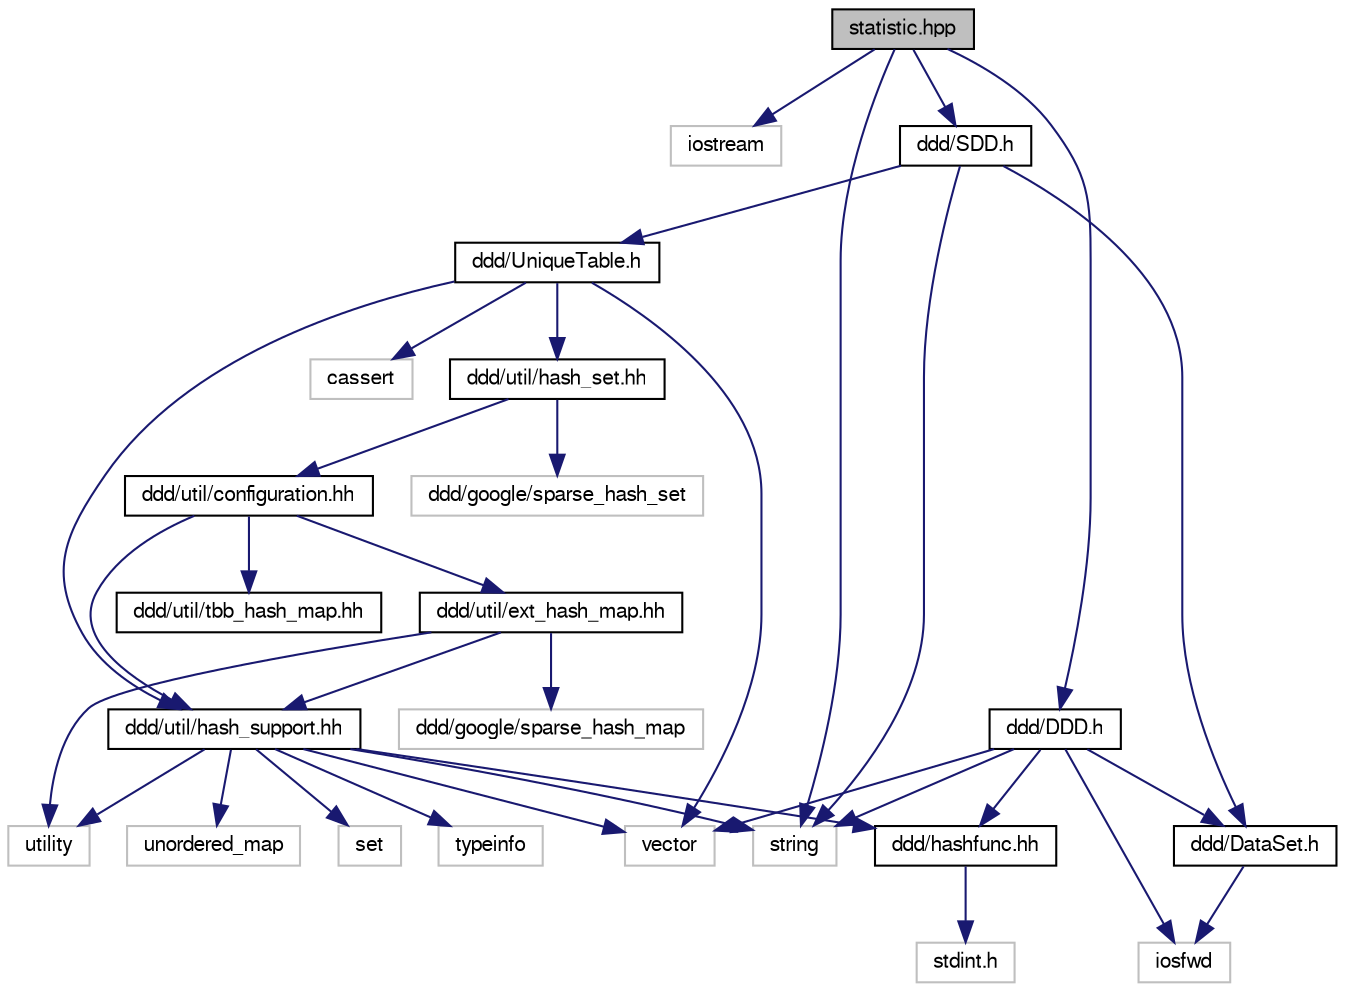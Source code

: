 digraph "statistic.hpp"
{
  edge [fontname="FreeSans",fontsize="10",labelfontname="FreeSans",labelfontsize="10"];
  node [fontname="FreeSans",fontsize="10",shape=record];
  Node1 [label="statistic.hpp",height=0.2,width=0.4,color="black", fillcolor="grey75", style="filled" fontcolor="black"];
  Node1 -> Node2 [color="midnightblue",fontsize="10",style="solid",fontname="FreeSans"];
  Node2 [label="iostream",height=0.2,width=0.4,color="grey75", fillcolor="white", style="filled"];
  Node1 -> Node3 [color="midnightblue",fontsize="10",style="solid",fontname="FreeSans"];
  Node3 [label="string",height=0.2,width=0.4,color="grey75", fillcolor="white", style="filled"];
  Node1 -> Node4 [color="midnightblue",fontsize="10",style="solid",fontname="FreeSans"];
  Node4 [label="ddd/SDD.h",height=0.2,width=0.4,color="black", fillcolor="white", style="filled",URL="$SDD_8h.html"];
  Node4 -> Node3 [color="midnightblue",fontsize="10",style="solid",fontname="FreeSans"];
  Node4 -> Node5 [color="midnightblue",fontsize="10",style="solid",fontname="FreeSans"];
  Node5 [label="ddd/UniqueTable.h",height=0.2,width=0.4,color="black", fillcolor="white", style="filled",URL="$UniqueTable_8h.html"];
  Node5 -> Node6 [color="midnightblue",fontsize="10",style="solid",fontname="FreeSans"];
  Node6 [label="cassert",height=0.2,width=0.4,color="grey75", fillcolor="white", style="filled"];
  Node5 -> Node7 [color="midnightblue",fontsize="10",style="solid",fontname="FreeSans"];
  Node7 [label="vector",height=0.2,width=0.4,color="grey75", fillcolor="white", style="filled"];
  Node5 -> Node8 [color="midnightblue",fontsize="10",style="solid",fontname="FreeSans"];
  Node8 [label="ddd/util/hash_support.hh",height=0.2,width=0.4,color="black", fillcolor="white", style="filled",URL="$hash__support_8hh.html"];
  Node8 -> Node9 [color="midnightblue",fontsize="10",style="solid",fontname="FreeSans"];
  Node9 [label="utility",height=0.2,width=0.4,color="grey75", fillcolor="white", style="filled"];
  Node8 -> Node10 [color="midnightblue",fontsize="10",style="solid",fontname="FreeSans"];
  Node10 [label="set",height=0.2,width=0.4,color="grey75", fillcolor="white", style="filled"];
  Node8 -> Node7 [color="midnightblue",fontsize="10",style="solid",fontname="FreeSans"];
  Node8 -> Node11 [color="midnightblue",fontsize="10",style="solid",fontname="FreeSans"];
  Node11 [label="typeinfo",height=0.2,width=0.4,color="grey75", fillcolor="white", style="filled"];
  Node8 -> Node3 [color="midnightblue",fontsize="10",style="solid",fontname="FreeSans"];
  Node8 -> Node12 [color="midnightblue",fontsize="10",style="solid",fontname="FreeSans"];
  Node12 [label="ddd/hashfunc.hh",height=0.2,width=0.4,color="black", fillcolor="white", style="filled",URL="$hashfunc_8hh.html"];
  Node12 -> Node13 [color="midnightblue",fontsize="10",style="solid",fontname="FreeSans"];
  Node13 [label="stdint.h",height=0.2,width=0.4,color="grey75", fillcolor="white", style="filled"];
  Node8 -> Node14 [color="midnightblue",fontsize="10",style="solid",fontname="FreeSans"];
  Node14 [label="unordered_map",height=0.2,width=0.4,color="grey75", fillcolor="white", style="filled"];
  Node5 -> Node15 [color="midnightblue",fontsize="10",style="solid",fontname="FreeSans"];
  Node15 [label="ddd/util/hash_set.hh",height=0.2,width=0.4,color="black", fillcolor="white", style="filled",URL="$hash__set_8hh.html"];
  Node15 -> Node16 [color="midnightblue",fontsize="10",style="solid",fontname="FreeSans"];
  Node16 [label="ddd/google/sparse_hash_set",height=0.2,width=0.4,color="grey75", fillcolor="white", style="filled"];
  Node15 -> Node17 [color="midnightblue",fontsize="10",style="solid",fontname="FreeSans"];
  Node17 [label="ddd/util/configuration.hh",height=0.2,width=0.4,color="black", fillcolor="white", style="filled",URL="$configuration_8hh.html"];
  Node17 -> Node8 [color="midnightblue",fontsize="10",style="solid",fontname="FreeSans"];
  Node17 -> Node18 [color="midnightblue",fontsize="10",style="solid",fontname="FreeSans"];
  Node18 [label="ddd/util/ext_hash_map.hh",height=0.2,width=0.4,color="black", fillcolor="white", style="filled",URL="$ext__hash__map_8hh.html"];
  Node18 -> Node19 [color="midnightblue",fontsize="10",style="solid",fontname="FreeSans"];
  Node19 [label="ddd/google/sparse_hash_map",height=0.2,width=0.4,color="grey75", fillcolor="white", style="filled"];
  Node18 -> Node8 [color="midnightblue",fontsize="10",style="solid",fontname="FreeSans"];
  Node18 -> Node9 [color="midnightblue",fontsize="10",style="solid",fontname="FreeSans"];
  Node17 -> Node20 [color="midnightblue",fontsize="10",style="solid",fontname="FreeSans"];
  Node20 [label="ddd/util/tbb_hash_map.hh",height=0.2,width=0.4,color="black", fillcolor="white", style="filled",URL="$tbb__hash__map_8hh.html"];
  Node4 -> Node21 [color="midnightblue",fontsize="10",style="solid",fontname="FreeSans"];
  Node21 [label="ddd/DataSet.h",height=0.2,width=0.4,color="black", fillcolor="white", style="filled",URL="$DataSet_8h.html"];
  Node21 -> Node22 [color="midnightblue",fontsize="10",style="solid",fontname="FreeSans"];
  Node22 [label="iosfwd",height=0.2,width=0.4,color="grey75", fillcolor="white", style="filled"];
  Node1 -> Node23 [color="midnightblue",fontsize="10",style="solid",fontname="FreeSans"];
  Node23 [label="ddd/DDD.h",height=0.2,width=0.4,color="black", fillcolor="white", style="filled",URL="$DDD_8h.html"];
  Node23 -> Node22 [color="midnightblue",fontsize="10",style="solid",fontname="FreeSans"];
  Node23 -> Node3 [color="midnightblue",fontsize="10",style="solid",fontname="FreeSans"];
  Node23 -> Node7 [color="midnightblue",fontsize="10",style="solid",fontname="FreeSans"];
  Node23 -> Node21 [color="midnightblue",fontsize="10",style="solid",fontname="FreeSans"];
  Node23 -> Node12 [color="midnightblue",fontsize="10",style="solid",fontname="FreeSans"];
}
